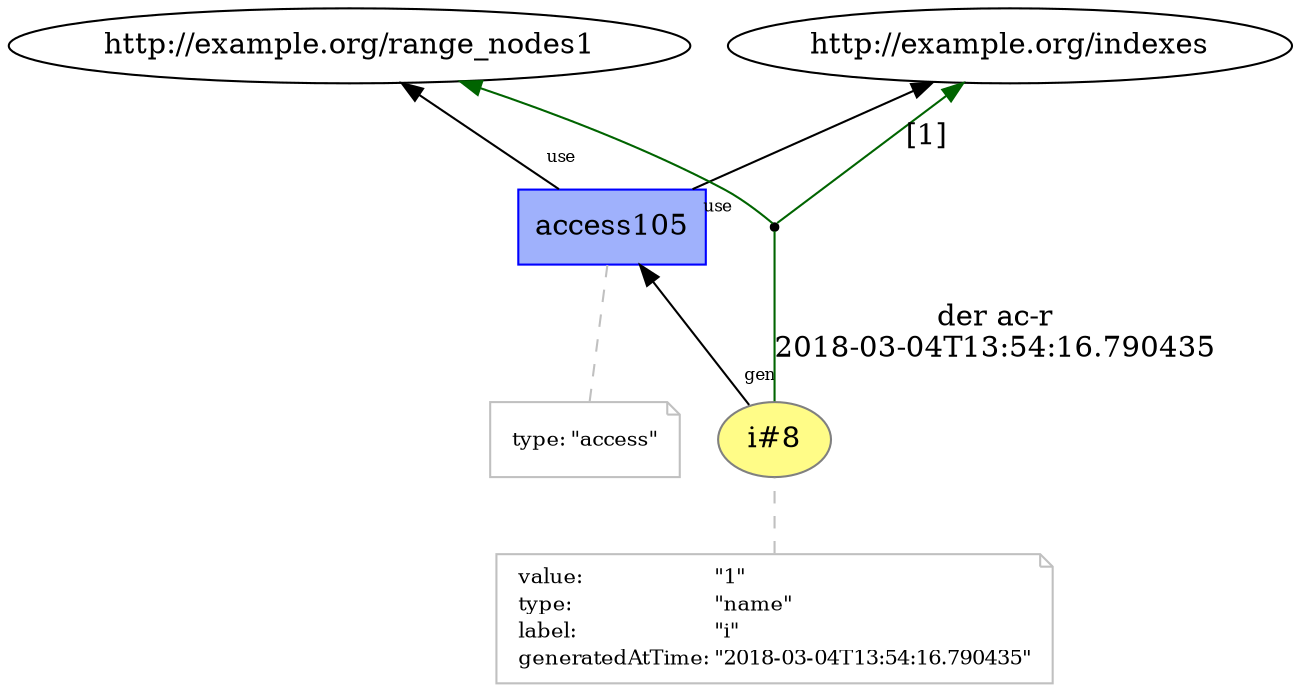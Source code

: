 digraph "PROV" { size="16,12"; rankdir="BT";
"http://example.org/i#8" [fillcolor="#FFFC87",color="#808080",style="filled",label="i#8",URL="http://example.org/i#8"]
"-attrs0" [color="gray",shape="note",fontsize="10",fontcolor="black",label=<<TABLE cellpadding="0" border="0">
	<TR>
	    <TD align="left">value:</TD>
	    <TD align="left">&quot;1&quot;</TD>
	</TR>
	<TR>
	    <TD align="left">type:</TD>
	    <TD align="left">&quot;name&quot;</TD>
	</TR>
	<TR>
	    <TD align="left">label:</TD>
	    <TD align="left">&quot;i&quot;</TD>
	</TR>
	<TR>
	    <TD align="left">generatedAtTime:</TD>
	    <TD align="left">&quot;2018-03-04T13:54:16.790435&quot;</TD>
	</TR>
</TABLE>>]
"-attrs0" -> "http://example.org/i#8" [color="gray",style="dashed",arrowhead="none"]
"http://example.org/access105" [fillcolor="#9FB1FC",color="#0000FF",shape="polygon",sides="4",style="filled",label="access105",URL="http://example.org/access105"]
"-attrs1" [color="gray",shape="note",fontsize="10",fontcolor="black",label=<<TABLE cellpadding="0" border="0">
	<TR>
	    <TD align="left">type:</TD>
	    <TD align="left">&quot;access&quot;</TD>
	</TR>
</TABLE>>]
"-attrs1" -> "http://example.org/access105" [color="gray",style="dashed",arrowhead="none"]
"http://example.org/access105" -> "http://example.org/range_nodes1" [labelfontsize="8",labeldistance="1.5",labelangle="60.0",rotation="20",taillabel="use"]
"bn0" [shape="point",label=""]
"http://example.org/i#8" -> "bn0" [arrowhead="none",color="darkgreen",label="der ac-r
2018-03-04T13:54:16.790435"]
"bn0" -> "http://example.org/indexes" [labelfontsize="8",labeldistance="1.5",color="darkgreen",labelangle="60.0",rotation="20",label="[1]"]
"bn0" -> "http://example.org/range_nodes1" [color="darkgreen"]
"http://example.org/i#8" -> "http://example.org/access105" [labelfontsize="8",labeldistance="1.5",labelangle="60.0",rotation="20",taillabel="gen"]
"http://example.org/access105" -> "http://example.org/indexes" [labelfontsize="8",labeldistance="1.5",labelangle="60.0",rotation="20",taillabel="use"]
}
